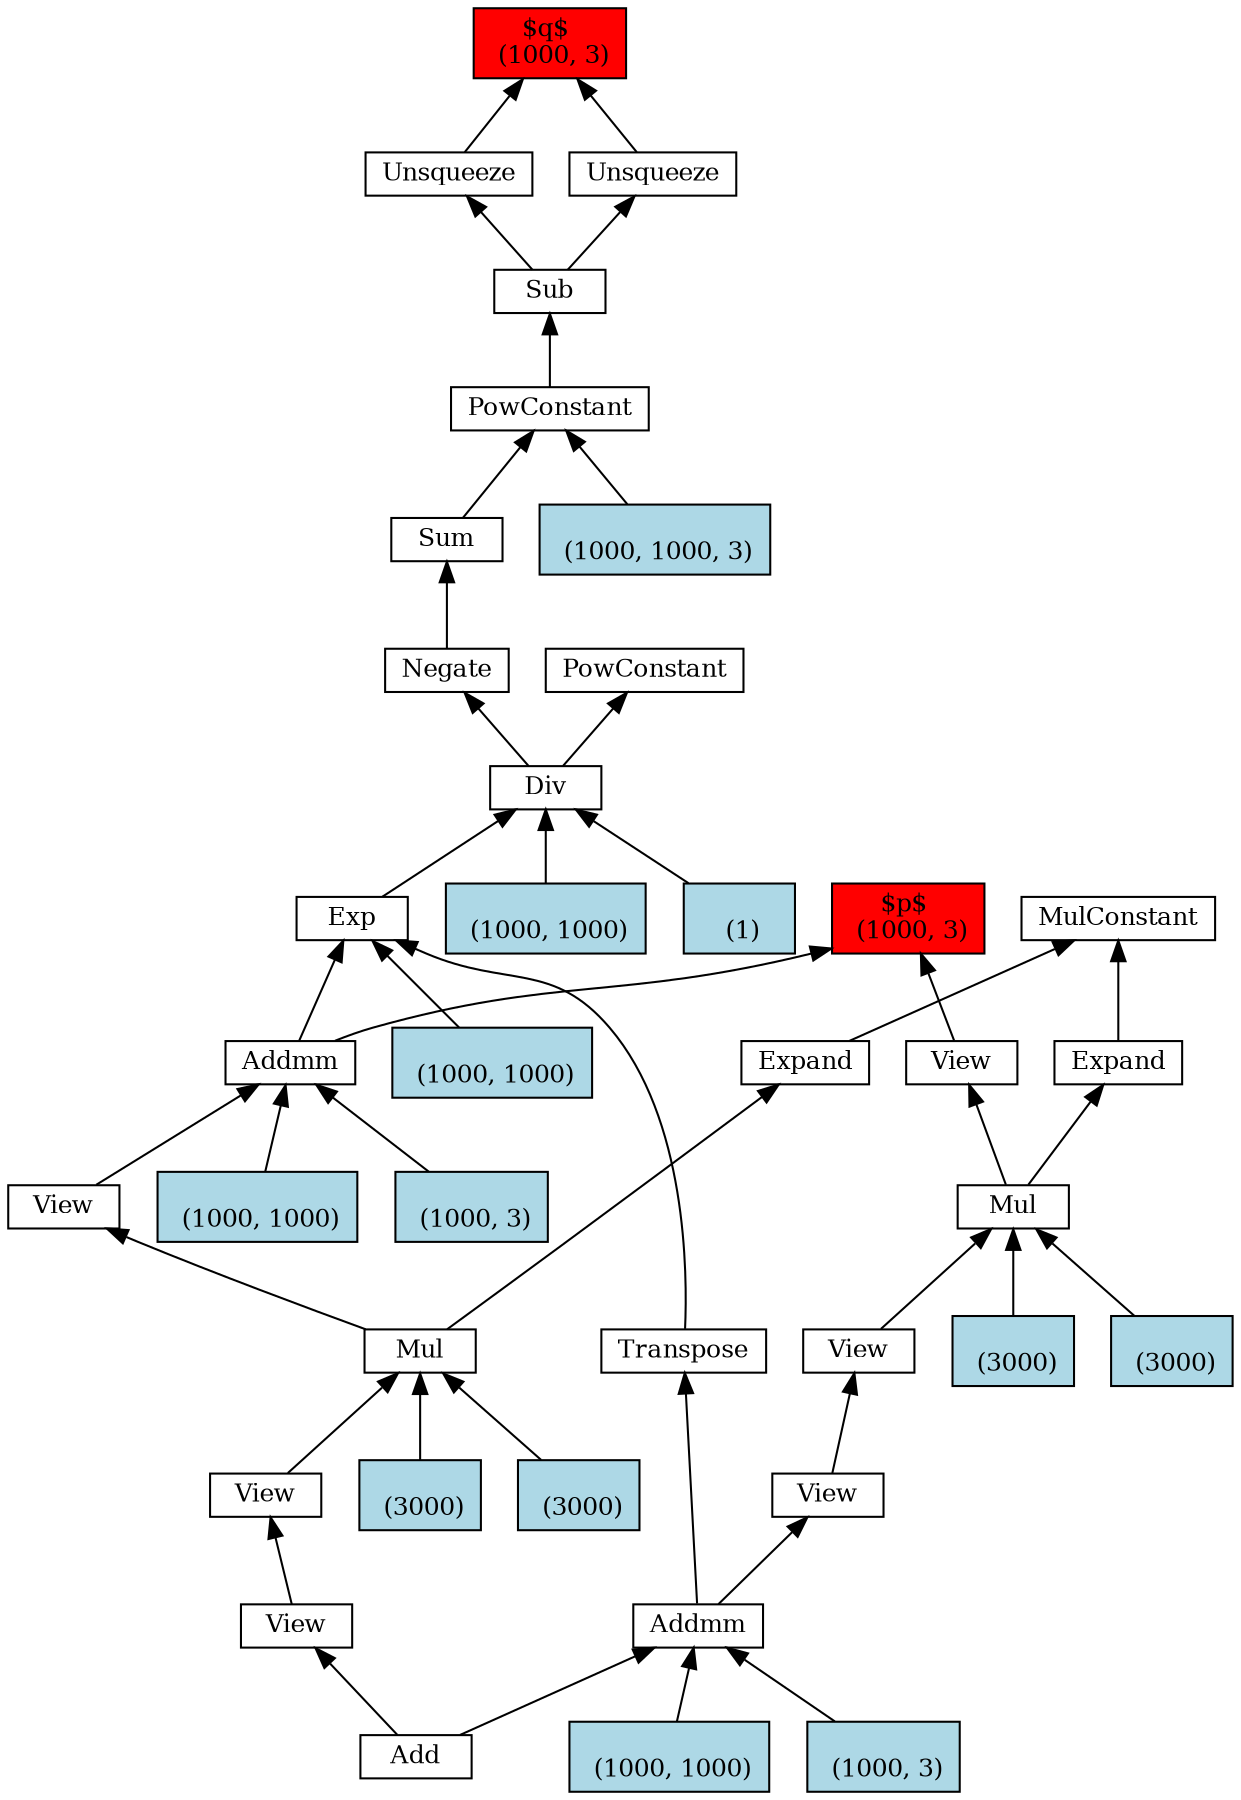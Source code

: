 digraph {
	graph [ordering=in rankdir=BT size="12,12"]
	node [align=right fontsize=12 height=0.2 ranksep=0.1 shape=box style=filled]
	139628908846720 [label=Add fillcolor=white margin="\"0.5\""]
	139628908846720 -> 139628904020632
	139628904020632 [label=View fillcolor=white margin="\"0.5\""]
	139628904020632 -> 139628904019672
	139628904019672 [label=View fillcolor=white margin="\"0.5\""]
	139628904019672 -> 139628904019432
	139628904019432 [label=Mul fillcolor=white margin="\"0.5\""]
	139628904019432 -> 139628904018232
	139628904018232 [label=View fillcolor=white margin="\"0.5\""]
	139628904018232 -> 139628908867160
	139628908867160 [label=Addmm fillcolor=white margin="\"0.5\""]
	139628908867160 -> 139628908866920
	139628908866920 [label=Exp fillcolor=white margin="\"0.5\""]
	139628908866920 -> 139628908866680
	139628908866680 [label=Div fillcolor=white margin="\"0.5\""]
	139628908866680 -> 139628908866200
	139628908866200 [label=Negate fillcolor=white margin="\"0.5\""]
	139628908866200 -> 139628908865960
	139628908865960 [label=Sum fillcolor=white margin="\"0.5\""]
	139628908865960 -> 139628908865720
	139628908865720 [label=PowConstant fillcolor=white margin="\"0.5\""]
	139628908865720 -> 139628908865480
	139628908865480 [label=Sub fillcolor=white margin="\"0.5\""]
	139628908865480 -> 139628908865000
	139628908865000 [label=Unsqueeze fillcolor=white margin="\"0.5\""]
	139628908865000 -> 139628908846832
	139628908846832 [label="$q$ 
 (1000, 3)" fillcolor=red]
	139628908865480 -> 139628908865240
	139628908865240 [label=Unsqueeze fillcolor=white margin="\"0.5\""]
	139628908865240 -> 139628908846832
	139628904025032 -> 139628908865720
	139628904025032 [label=" 
 (1000, 1000, 3)" fillcolor=lightblue]
	139628908866680 -> 139628908866440
	139628908866440 [label=PowConstant fillcolor=white margin="\"0.5\""]
	139628904023752 -> 139628908866680
	139628904023752 [label=" 
 (1000, 1000)" fillcolor=lightblue]
	139628904023816 -> 139628908866680
	139628904023816 [label=" 
 (1)" fillcolor=lightblue]
	139628904024264 -> 139628908866920
	139628904024264 [label=" 
 (1000, 1000)" fillcolor=lightblue]
	139628908867160 -> 139628908846272
	139628908846272 [label="$p$ 
 (1000, 3)" fillcolor=red]
	139628904024712 -> 139628908867160
	139628904024712 [label=" 
 (1000, 1000)" fillcolor=lightblue]
	139628904024776 -> 139628908867160
	139628904024776 [label=" 
 (1000, 3)" fillcolor=lightblue]
	139628904019432 -> 139628904019192
	139628904019192 [label=Expand fillcolor=white margin="\"0.5\""]
	139628904019192 -> 139628904018952
	139628904018952 [label=MulConstant fillcolor=white margin="\"0.5\""]
	139628904025096 -> 139628904019432
	139628904025096 [label=" 
 (3000)" fillcolor=lightblue]
	139628904025160 -> 139628904019432
	139628904025160 [label=" 
 (3000)" fillcolor=lightblue]
	139628908846720 -> 139628904030280
	139628904030280 [label=Addmm fillcolor=white margin="\"0.5\""]
	139628904030280 -> 139628904021592
	139628904021592 [label=Transpose fillcolor=white margin="\"0.5\""]
	139628904021592 -> 139628908866920
	139628904030280 -> 139628904020872
	139628904020872 [label=View fillcolor=white margin="\"0.5\""]
	139628904020872 -> 139628904020392
	139628904020392 [label=View fillcolor=white margin="\"0.5\""]
	139628904020392 -> 139628904020152
	139628904020152 [label=Mul fillcolor=white margin="\"0.5\""]
	139628904020152 -> 139628904017992
	139628904017992 [label=View fillcolor=white margin="\"0.5\""]
	139628904017992 -> 139628908846272
	139628904020152 -> 139628904019912
	139628904019912 [label=Expand fillcolor=white margin="\"0.5\""]
	139628904019912 -> 139628904018952
	139628904024904 -> 139628904020152
	139628904024904 [label=" 
 (3000)" fillcolor=lightblue]
	139628904025352 -> 139628904020152
	139628904025352 [label=" 
 (3000)" fillcolor=lightblue]
	139628904025288 -> 139628904030280
	139628904025288 [label=" 
 (1000, 1000)" fillcolor=lightblue]
	139628904025224 -> 139628904030280
	139628904025224 [label=" 
 (1000, 3)" fillcolor=lightblue]
}
